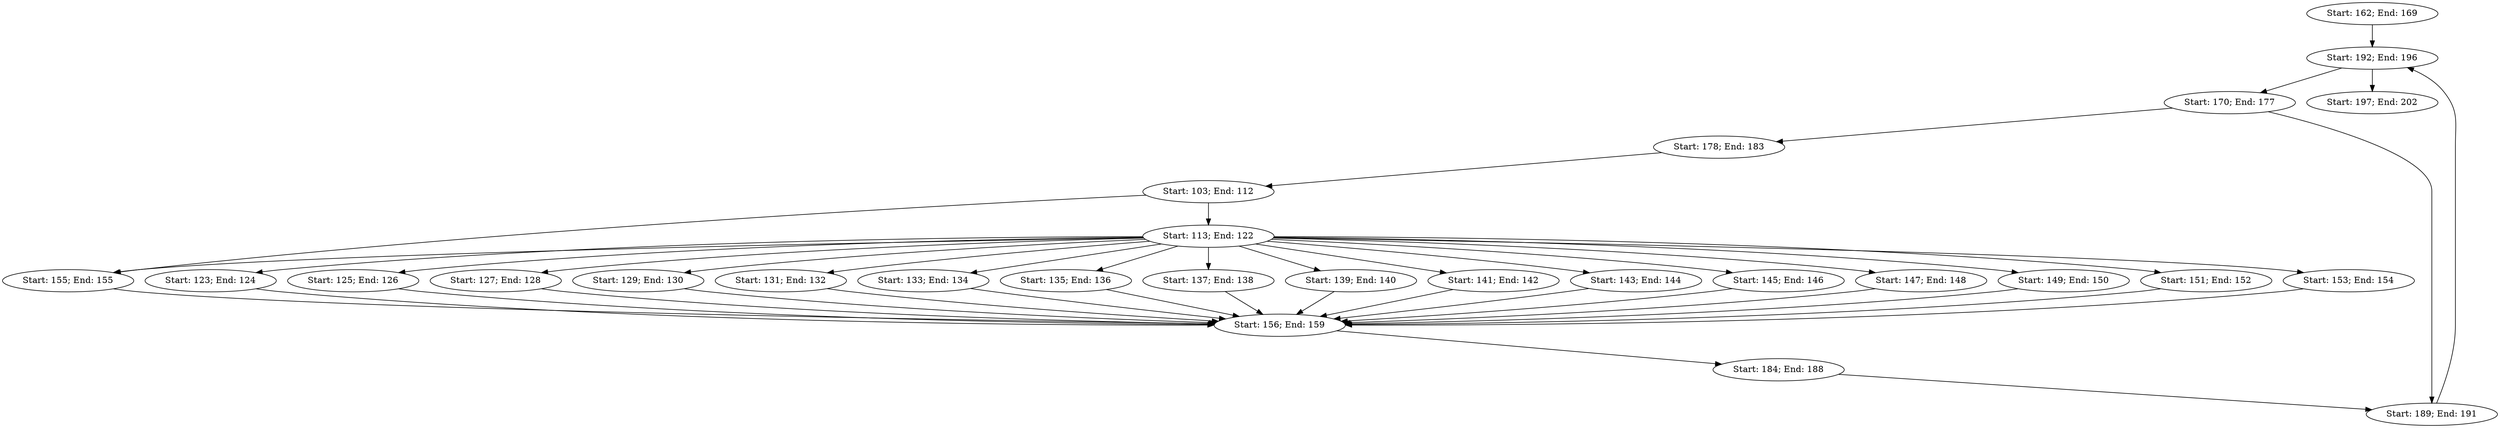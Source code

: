 strict digraph "" {
	node [label="\N"];
	0	[block="Basic Block starting at line 162 with 8 instructions",
		label="Start: 162; End: 169"];
	5	[block="Basic Block starting at line 192 with 5 instructions",
		label="Start: 192; End: 196"];
	0 -> 5;
	1	[block="Basic Block starting at line 170 with 8 instructions",
		label="Start: 170; End: 177"];
	2	[block="Basic Block starting at line 178 with 6 instructions",
		label="Start: 178; End: 183"];
	1 -> 2;
	4	[block="Basic Block starting at line 189 with 3 instructions",
		label="Start: 189; End: 191"];
	1 -> 4;
	7	[block="Basic Block starting at line 103 with 10 instructions",
		label="Start: 103; End: 112"];
	2 -> 7;
	3	[block="Basic Block starting at line 184 with 5 instructions",
		label="Start: 184; End: 188"];
	3 -> 4;
	4 -> 5;
	5 -> 1;
	6	[block="Basic Block starting at line 197 with 6 instructions",
		label="Start: 197; End: 202"];
	5 -> 6;
	8	[block="Basic Block starting at line 113 with 10 instructions",
		label="Start: 113; End: 122"];
	7 -> 8;
	25	[block="Basic Block starting at line 155 with 1 instructions",
		label="Start: 155; End: 155"];
	7 -> 25;
	9	[block="Basic Block starting at line 123 with 2 instructions",
		label="Start: 123; End: 124"];
	8 -> 9;
	10	[block="Basic Block starting at line 125 with 2 instructions",
		label="Start: 125; End: 126"];
	8 -> 10;
	11	[block="Basic Block starting at line 127 with 2 instructions",
		label="Start: 127; End: 128"];
	8 -> 11;
	12	[block="Basic Block starting at line 129 with 2 instructions",
		label="Start: 129; End: 130"];
	8 -> 12;
	13	[block="Basic Block starting at line 131 with 2 instructions",
		label="Start: 131; End: 132"];
	8 -> 13;
	14	[block="Basic Block starting at line 133 with 2 instructions",
		label="Start: 133; End: 134"];
	8 -> 14;
	15	[block="Basic Block starting at line 135 with 2 instructions",
		label="Start: 135; End: 136"];
	8 -> 15;
	16	[block="Basic Block starting at line 137 with 2 instructions",
		label="Start: 137; End: 138"];
	8 -> 16;
	17	[block="Basic Block starting at line 139 with 2 instructions",
		label="Start: 139; End: 140"];
	8 -> 17;
	18	[block="Basic Block starting at line 141 with 2 instructions",
		label="Start: 141; End: 142"];
	8 -> 18;
	19	[block="Basic Block starting at line 143 with 2 instructions",
		label="Start: 143; End: 144"];
	8 -> 19;
	20	[block="Basic Block starting at line 145 with 2 instructions",
		label="Start: 145; End: 146"];
	8 -> 20;
	21	[block="Basic Block starting at line 147 with 2 instructions",
		label="Start: 147; End: 148"];
	8 -> 21;
	22	[block="Basic Block starting at line 149 with 2 instructions",
		label="Start: 149; End: 150"];
	8 -> 22;
	23	[block="Basic Block starting at line 151 with 2 instructions",
		label="Start: 151; End: 152"];
	8 -> 23;
	24	[block="Basic Block starting at line 153 with 2 instructions",
		label="Start: 153; End: 154"];
	8 -> 24;
	8 -> 25;
	26	[block="Basic Block starting at line 156 with 4 instructions",
		label="Start: 156; End: 159"];
	9 -> 26;
	10 -> 26;
	11 -> 26;
	12 -> 26;
	13 -> 26;
	14 -> 26;
	15 -> 26;
	16 -> 26;
	17 -> 26;
	18 -> 26;
	19 -> 26;
	20 -> 26;
	21 -> 26;
	22 -> 26;
	23 -> 26;
	24 -> 26;
	25 -> 26;
	26 -> 3;
}
